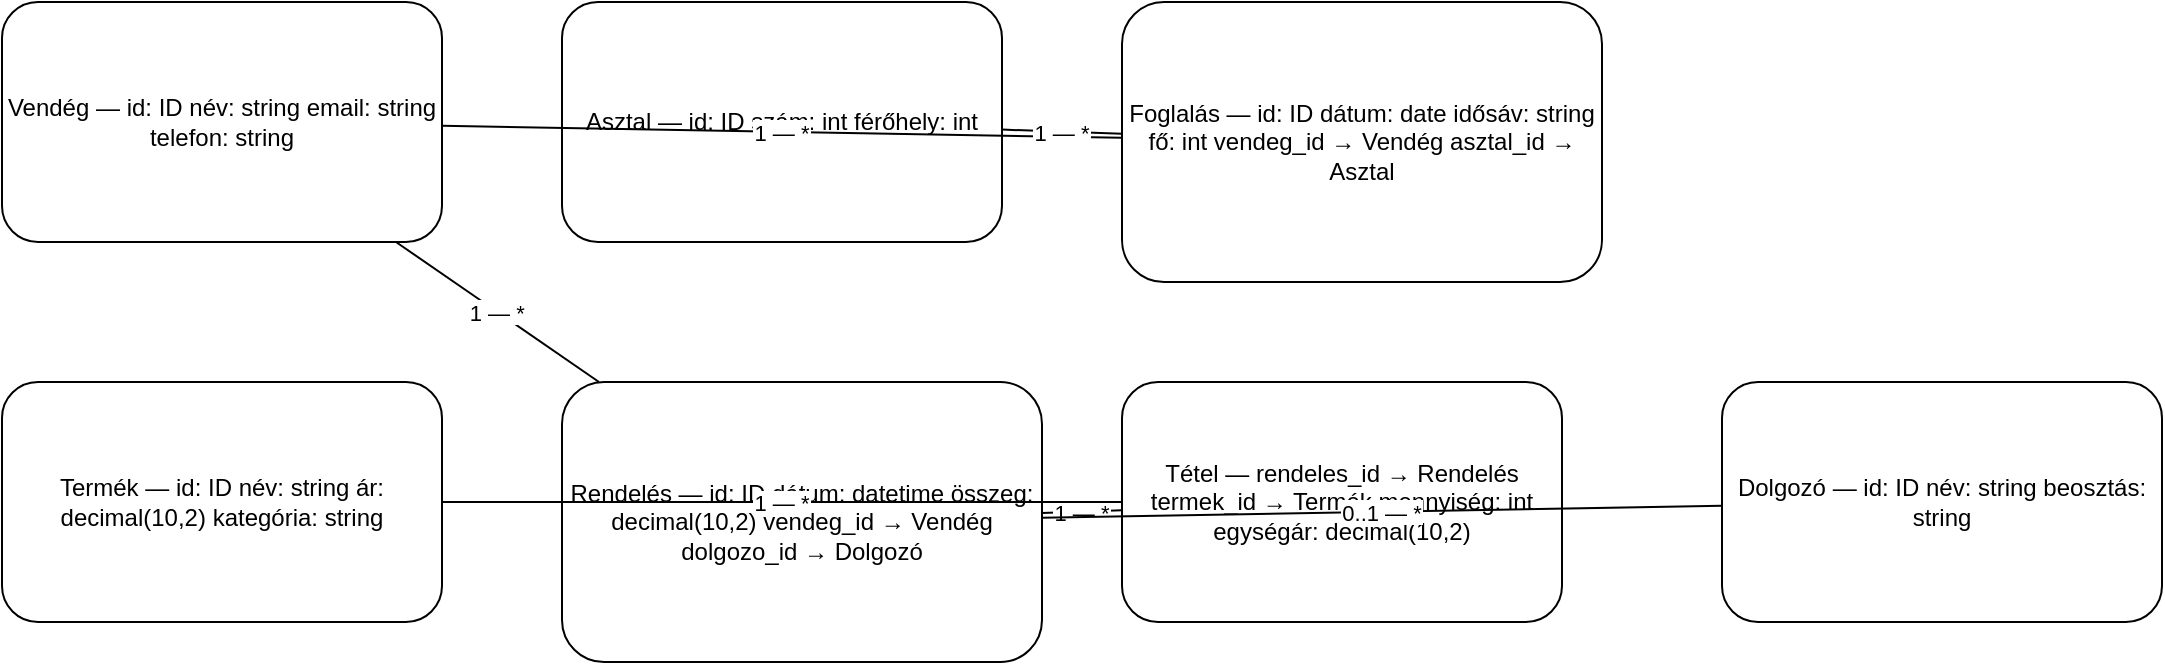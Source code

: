 <?xml version="1.0" encoding="UTF-8"?>
<mxfile version="20.8.13" type="device">
  <diagram name="Neptunkod_Vendeglatas">
    <mxGraphModel>
      <root>
        <mxCell id="0"/>
        <mxCell id="1" parent="0"/>
        <mxCell id="vendeg" value="Vendég
—
id: ID
név: string
email: string
telefon: string" style="shape=rectangle;whiteSpace=wrap;rounded=1;strokeWidth=1;" vertex="1" parent="1">
          <mxGeometry x="40" y="40" width="220" height="120" as="geometry"/>
        </mxCell>
        <mxCell id="asztal" value="Asztal
—
id: ID
szám: int
férőhely: int" style="shape=rectangle;whiteSpace=wrap;rounded=1;strokeWidth=1;" vertex="1" parent="1">
          <mxGeometry x="320" y="40" width="220" height="120" as="geometry"/>
        </mxCell>
        <mxCell id="foglalas" value="Foglalás
—
id: ID
dátum: date
idősáv: string
fő: int
vendeg_id → Vendég
asztal_id → Asztal" style="shape=rectangle;whiteSpace=wrap;rounded=1;strokeWidth=1;" vertex="1" parent="1">
          <mxGeometry x="600" y="40" width="240" height="140" as="geometry"/>
        </mxCell>
        <mxCell id="termek" value="Termék
—
id: ID
név: string
ár: decimal(10,2)
kategória: string" style="shape=rectangle;whiteSpace=wrap;rounded=1;strokeWidth=1;" vertex="1" parent="1">
          <mxGeometry x="40" y="230" width="220" height="120" as="geometry"/>
        </mxCell>
        <mxCell id="rendeles" value="Rendelés
—
id: ID
dátum: datetime
összeg: decimal(10,2)
vendeg_id → Vendég
dolgozo_id → Dolgozó" style="shape=rectangle;whiteSpace=wrap;rounded=1;strokeWidth=1;" vertex="1" parent="1">
          <mxGeometry x="320" y="230" width="240" height="140" as="geometry"/>
        </mxCell>
        <mxCell id="tetel" value="Tétel
—
rendeles_id → Rendelés
termek_id → Termék
mennyiség: int
egységár: decimal(10,2)" style="shape=rectangle;whiteSpace=wrap;rounded=1;strokeWidth=1;" vertex="1" parent="1">
          <mxGeometry x="600" y="230" width="220" height="120" as="geometry"/>
        </mxCell>
        <mxCell id="dolgozo" value="Dolgozó
—
id: ID
név: string
beosztás: string" style="shape=rectangle;whiteSpace=wrap;rounded=1;strokeWidth=1;" vertex="1" parent="1">
          <mxGeometry x="900" y="230" width="220" height="120" as="geometry"/>
        </mxCell>
        <mxCell id="e1" value="1 — *" style="endArrow=none;strokeWidth=1;" edge="1" parent="1" source="vendeg" target="foglalas">
          <mxGeometry relative="1" as="geometry"/>
        </mxCell>
        <mxCell id="e2" value="1 — *" style="endArrow=none;strokeWidth=1;" edge="1" parent="1" source="asztal" target="foglalas">
          <mxGeometry relative="1" as="geometry"/>
        </mxCell>
        <mxCell id="e3" value="1 — *" style="endArrow=none;strokeWidth=1;" edge="1" parent="1" source="vendeg" target="rendeles">
          <mxGeometry relative="1" as="geometry"/>
        </mxCell>
        <mxCell id="e4" value="1 — *" style="endArrow=none;strokeWidth=1;" edge="1" parent="1" source="rendeles" target="tetel">
          <mxGeometry relative="1" as="geometry"/>
        </mxCell>
        <mxCell id="e5" value="1 — *" style="endArrow=none;strokeWidth=1;" edge="1" parent="1" source="termek" target="tetel">
          <mxGeometry relative="1" as="geometry"/>
        </mxCell>
        <mxCell id="e6" value="0..1 — *" style="endArrow=none;strokeWidth=1;" edge="1" parent="1" source="dolgozo" target="rendeles">
          <mxGeometry relative="1" as="geometry"/>
        </mxCell>
      </root>
    </mxGraphModel>
  </diagram>
</mxfile>
